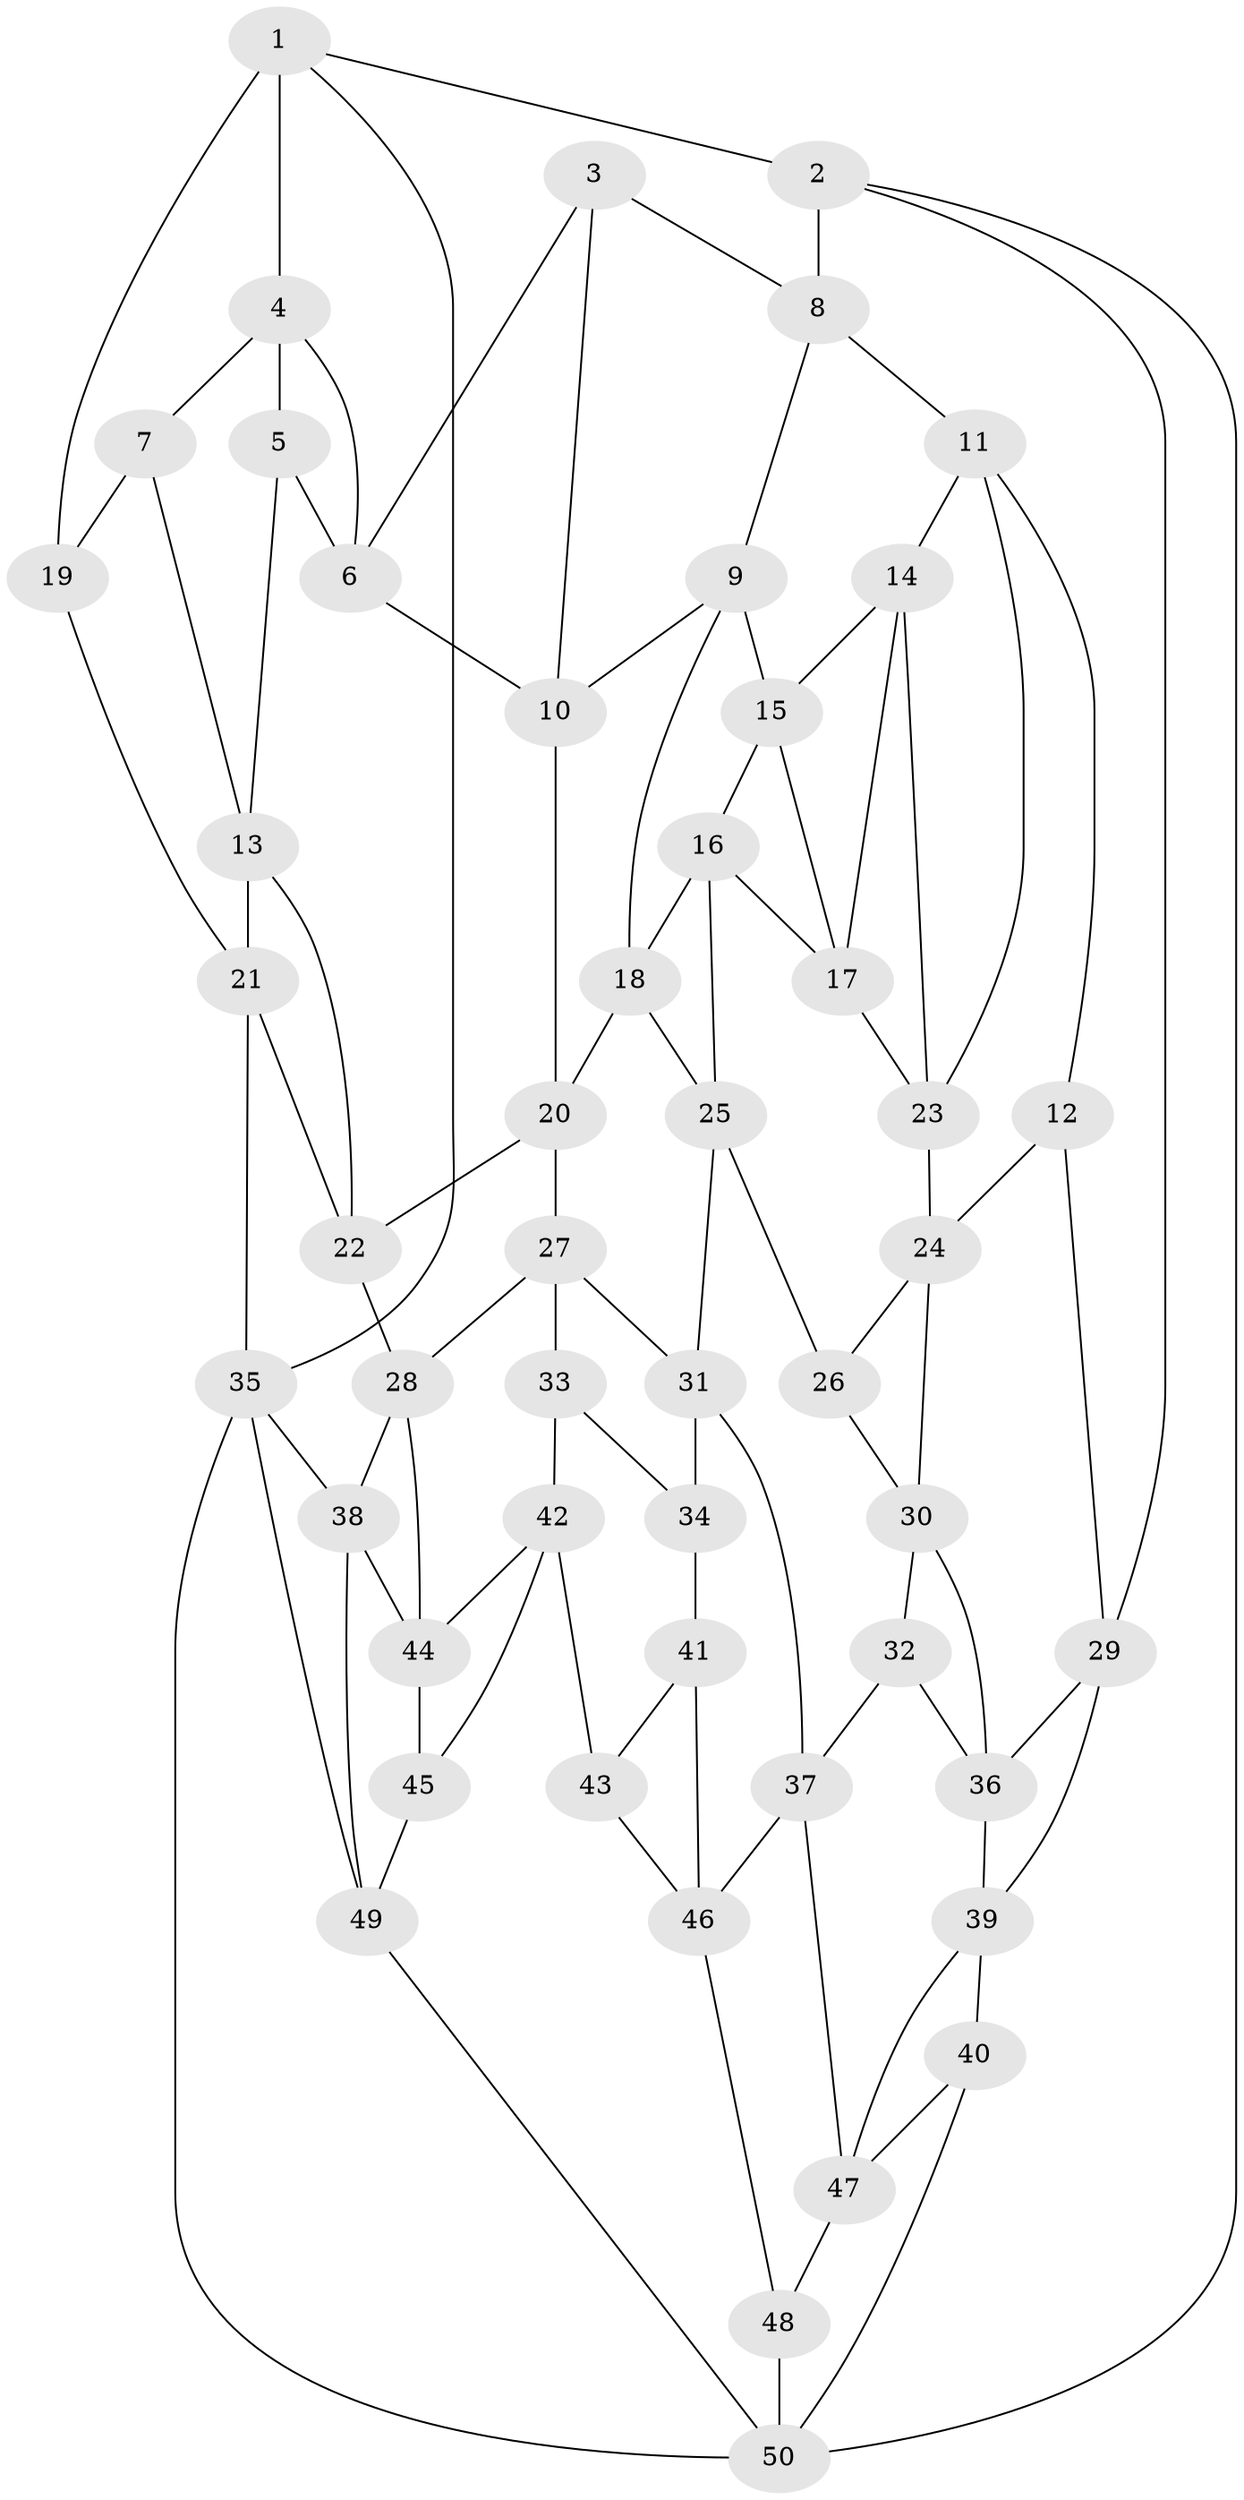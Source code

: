 // original degree distribution, {3: 0.03, 4: 0.24, 6: 0.24, 5: 0.49}
// Generated by graph-tools (version 1.1) at 2025/03/03/09/25 03:03:16]
// undirected, 50 vertices, 94 edges
graph export_dot {
graph [start="1"]
  node [color=gray90,style=filled];
  1;
  2;
  3;
  4;
  5;
  6;
  7;
  8;
  9;
  10;
  11;
  12;
  13;
  14;
  15;
  16;
  17;
  18;
  19;
  20;
  21;
  22;
  23;
  24;
  25;
  26;
  27;
  28;
  29;
  30;
  31;
  32;
  33;
  34;
  35;
  36;
  37;
  38;
  39;
  40;
  41;
  42;
  43;
  44;
  45;
  46;
  47;
  48;
  49;
  50;
  1 -- 2 [weight=1.0];
  1 -- 4 [weight=1.0];
  1 -- 19 [weight=2.0];
  1 -- 35 [weight=1.0];
  2 -- 8 [weight=2.0];
  2 -- 29 [weight=1.0];
  2 -- 50 [weight=1.0];
  3 -- 6 [weight=1.0];
  3 -- 8 [weight=1.0];
  3 -- 10 [weight=1.0];
  4 -- 5 [weight=1.0];
  4 -- 6 [weight=1.0];
  4 -- 7 [weight=1.0];
  5 -- 6 [weight=1.0];
  5 -- 13 [weight=1.0];
  6 -- 10 [weight=1.0];
  7 -- 13 [weight=1.0];
  7 -- 19 [weight=1.0];
  8 -- 9 [weight=1.0];
  8 -- 11 [weight=1.0];
  9 -- 10 [weight=1.0];
  9 -- 15 [weight=1.0];
  9 -- 18 [weight=1.0];
  10 -- 20 [weight=1.0];
  11 -- 12 [weight=1.0];
  11 -- 14 [weight=1.0];
  11 -- 23 [weight=1.0];
  12 -- 24 [weight=1.0];
  12 -- 29 [weight=1.0];
  13 -- 21 [weight=1.0];
  13 -- 22 [weight=1.0];
  14 -- 15 [weight=1.0];
  14 -- 17 [weight=1.0];
  14 -- 23 [weight=1.0];
  15 -- 16 [weight=1.0];
  15 -- 17 [weight=1.0];
  16 -- 17 [weight=1.0];
  16 -- 18 [weight=1.0];
  16 -- 25 [weight=1.0];
  17 -- 23 [weight=1.0];
  18 -- 20 [weight=1.0];
  18 -- 25 [weight=1.0];
  19 -- 21 [weight=1.0];
  20 -- 22 [weight=1.0];
  20 -- 27 [weight=1.0];
  21 -- 22 [weight=1.0];
  21 -- 35 [weight=1.0];
  22 -- 28 [weight=1.0];
  23 -- 24 [weight=1.0];
  24 -- 26 [weight=1.0];
  24 -- 30 [weight=1.0];
  25 -- 26 [weight=1.0];
  25 -- 31 [weight=1.0];
  26 -- 30 [weight=1.0];
  27 -- 28 [weight=1.0];
  27 -- 31 [weight=1.0];
  27 -- 33 [weight=1.0];
  28 -- 38 [weight=1.0];
  28 -- 44 [weight=1.0];
  29 -- 36 [weight=1.0];
  29 -- 39 [weight=1.0];
  30 -- 32 [weight=1.0];
  30 -- 36 [weight=1.0];
  31 -- 34 [weight=1.0];
  31 -- 37 [weight=1.0];
  32 -- 36 [weight=1.0];
  32 -- 37 [weight=1.0];
  33 -- 34 [weight=1.0];
  33 -- 42 [weight=1.0];
  34 -- 41 [weight=1.0];
  35 -- 38 [weight=1.0];
  35 -- 49 [weight=1.0];
  35 -- 50 [weight=1.0];
  36 -- 39 [weight=1.0];
  37 -- 46 [weight=1.0];
  37 -- 47 [weight=1.0];
  38 -- 44 [weight=1.0];
  38 -- 49 [weight=1.0];
  39 -- 40 [weight=1.0];
  39 -- 47 [weight=1.0];
  40 -- 47 [weight=1.0];
  40 -- 50 [weight=1.0];
  41 -- 43 [weight=1.0];
  41 -- 46 [weight=1.0];
  42 -- 43 [weight=1.0];
  42 -- 44 [weight=1.0];
  42 -- 45 [weight=1.0];
  43 -- 46 [weight=1.0];
  44 -- 45 [weight=1.0];
  45 -- 49 [weight=1.0];
  46 -- 48 [weight=1.0];
  47 -- 48 [weight=1.0];
  48 -- 50 [weight=1.0];
  49 -- 50 [weight=1.0];
}
